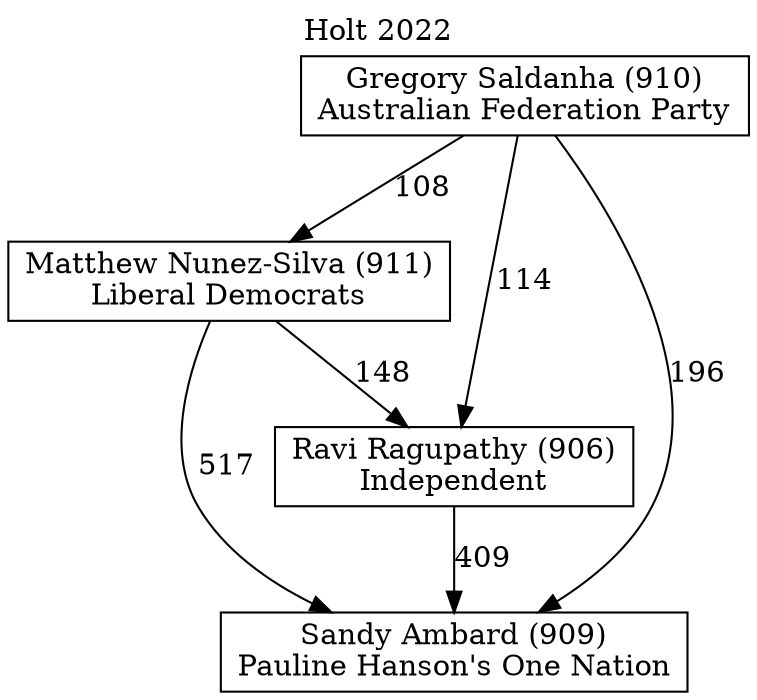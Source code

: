 // House preference flow
digraph "Sandy Ambard (909)_Holt_2022" {
	graph [label="Holt 2022" labelloc=t mclimit=10]
	node [shape=box]
	"Matthew Nunez-Silva (911)" [label="Matthew Nunez-Silva (911)
Liberal Democrats"]
	"Ravi Ragupathy (906)" [label="Ravi Ragupathy (906)
Independent"]
	"Sandy Ambard (909)" [label="Sandy Ambard (909)
Pauline Hanson's One Nation"]
	"Gregory Saldanha (910)" [label="Gregory Saldanha (910)
Australian Federation Party"]
	"Gregory Saldanha (910)" -> "Sandy Ambard (909)" [label=196]
	"Ravi Ragupathy (906)" -> "Sandy Ambard (909)" [label=409]
	"Matthew Nunez-Silva (911)" -> "Ravi Ragupathy (906)" [label=148]
	"Matthew Nunez-Silva (911)" -> "Sandy Ambard (909)" [label=517]
	"Gregory Saldanha (910)" -> "Ravi Ragupathy (906)" [label=114]
	"Gregory Saldanha (910)" -> "Matthew Nunez-Silva (911)" [label=108]
}
